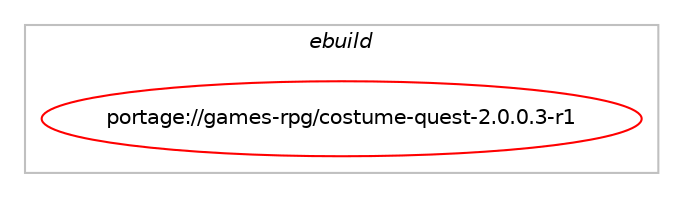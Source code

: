digraph prolog {

# *************
# Graph options
# *************

newrank=true;
concentrate=true;
compound=true;
graph [rankdir=LR,fontname=Helvetica,fontsize=10,ranksep=1.5];#, ranksep=2.5, nodesep=0.2];
edge  [arrowhead=vee];
node  [fontname=Helvetica,fontsize=10];

# **********
# The ebuild
# **********

subgraph cluster_leftcol {
color=gray;
rank=same;
label=<<i>ebuild</i>>;
id [label="portage://games-rpg/costume-quest-2.0.0.3-r1", color=red, width=4, href="../games-rpg/costume-quest-2.0.0.3-r1.svg"];
}

# ****************
# The dependencies
# ****************

subgraph cluster_midcol {
color=gray;
label=<<i>dependencies</i>>;
subgraph cluster_compile {
fillcolor="#eeeeee";
style=filled;
label=<<i>compile</i>>;
}
subgraph cluster_compileandrun {
fillcolor="#eeeeee";
style=filled;
label=<<i>compile and run</i>>;
}
subgraph cluster_run {
fillcolor="#eeeeee";
style=filled;
label=<<i>run</i>>;
# *** BEGIN UNKNOWN DEPENDENCY TYPE (TODO) ***
# id -> package_dependency(portage://games-rpg/costume-quest-2.0.0.3-r1,run,no,media-libs,glu,none,[,,],[],[use(enable(abi_x86_32),none)])
# *** END UNKNOWN DEPENDENCY TYPE (TODO) ***

# *** BEGIN UNKNOWN DEPENDENCY TYPE (TODO) ***
# id -> package_dependency(portage://games-rpg/costume-quest-2.0.0.3-r1,run,no,media-libs,libglvnd,none,[,,],[],[use(enable(abi_x86_32),none),use(enable(X),none)])
# *** END UNKNOWN DEPENDENCY TYPE (TODO) ***

# *** BEGIN UNKNOWN DEPENDENCY TYPE (TODO) ***
# id -> package_dependency(portage://games-rpg/costume-quest-2.0.0.3-r1,run,no,media-libs,libsdl2,none,[,,],[],[use(enable(abi_x86_32),none),use(enable(joystick),none),use(enable(opengl),none),use(enable(sound),none),use(enable(threads),positive),use(enable(video),none)])
# *** END UNKNOWN DEPENDENCY TYPE (TODO) ***

# *** BEGIN UNKNOWN DEPENDENCY TYPE (TODO) ***
# id -> package_dependency(portage://games-rpg/costume-quest-2.0.0.3-r1,run,no,sys-libs,zlib,none,[,,],[],[use(enable(abi_x86_32),none)])
# *** END UNKNOWN DEPENDENCY TYPE (TODO) ***

}
}

# **************
# The candidates
# **************

subgraph cluster_choices {
rank=same;
color=gray;
label=<<i>candidates</i>>;

}

}

